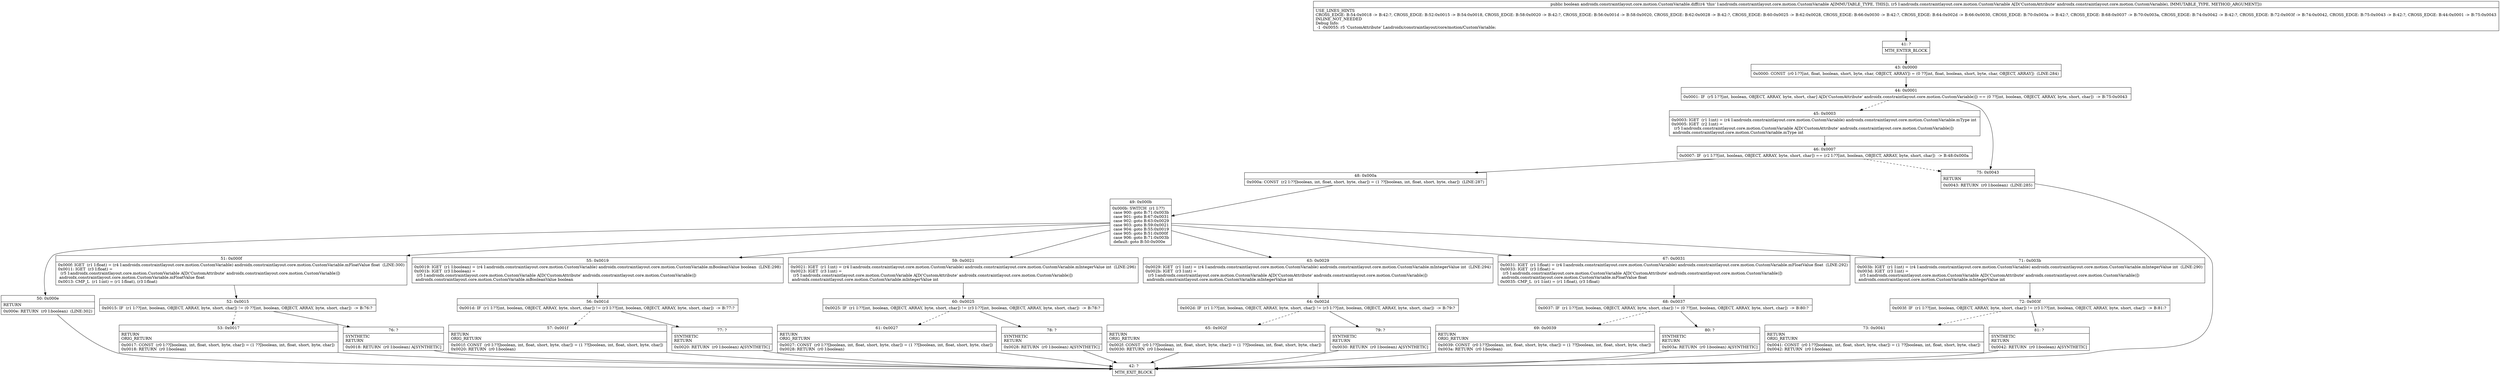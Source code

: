 digraph "CFG forandroidx.constraintlayout.core.motion.CustomVariable.diff(Landroidx\/constraintlayout\/core\/motion\/CustomVariable;)Z" {
Node_41 [shape=record,label="{41\:\ ?|MTH_ENTER_BLOCK\l}"];
Node_43 [shape=record,label="{43\:\ 0x0000|0x0000: CONST  (r0 I:??[int, float, boolean, short, byte, char, OBJECT, ARRAY]) = (0 ??[int, float, boolean, short, byte, char, OBJECT, ARRAY])  (LINE:284)\l}"];
Node_44 [shape=record,label="{44\:\ 0x0001|0x0001: IF  (r5 I:??[int, boolean, OBJECT, ARRAY, byte, short, char] A[D('CustomAttribute' androidx.constraintlayout.core.motion.CustomVariable)]) == (0 ??[int, boolean, OBJECT, ARRAY, byte, short, char])  \-\> B:75:0x0043 \l}"];
Node_45 [shape=record,label="{45\:\ 0x0003|0x0003: IGET  (r1 I:int) = (r4 I:androidx.constraintlayout.core.motion.CustomVariable) androidx.constraintlayout.core.motion.CustomVariable.mType int \l0x0005: IGET  (r2 I:int) = \l  (r5 I:androidx.constraintlayout.core.motion.CustomVariable A[D('CustomAttribute' androidx.constraintlayout.core.motion.CustomVariable)])\l androidx.constraintlayout.core.motion.CustomVariable.mType int \l}"];
Node_46 [shape=record,label="{46\:\ 0x0007|0x0007: IF  (r1 I:??[int, boolean, OBJECT, ARRAY, byte, short, char]) == (r2 I:??[int, boolean, OBJECT, ARRAY, byte, short, char])  \-\> B:48:0x000a \l}"];
Node_48 [shape=record,label="{48\:\ 0x000a|0x000a: CONST  (r2 I:??[boolean, int, float, short, byte, char]) = (1 ??[boolean, int, float, short, byte, char])  (LINE:287)\l}"];
Node_49 [shape=record,label="{49\:\ 0x000b|0x000b: SWITCH  (r1 I:??)\l case 900: goto B:71:0x003b\l case 901: goto B:67:0x0031\l case 902: goto B:63:0x0029\l case 903: goto B:59:0x0021\l case 904: goto B:55:0x0019\l case 905: goto B:51:0x000f\l case 906: goto B:71:0x003b\l default: goto B:50:0x000e \l}"];
Node_50 [shape=record,label="{50\:\ 0x000e|RETURN\l|0x000e: RETURN  (r0 I:boolean)  (LINE:302)\l}"];
Node_42 [shape=record,label="{42\:\ ?|MTH_EXIT_BLOCK\l}"];
Node_51 [shape=record,label="{51\:\ 0x000f|0x000f: IGET  (r1 I:float) = (r4 I:androidx.constraintlayout.core.motion.CustomVariable) androidx.constraintlayout.core.motion.CustomVariable.mFloatValue float  (LINE:300)\l0x0011: IGET  (r3 I:float) = \l  (r5 I:androidx.constraintlayout.core.motion.CustomVariable A[D('CustomAttribute' androidx.constraintlayout.core.motion.CustomVariable)])\l androidx.constraintlayout.core.motion.CustomVariable.mFloatValue float \l0x0013: CMP_L  (r1 I:int) = (r1 I:float), (r3 I:float) \l}"];
Node_52 [shape=record,label="{52\:\ 0x0015|0x0015: IF  (r1 I:??[int, boolean, OBJECT, ARRAY, byte, short, char]) != (0 ??[int, boolean, OBJECT, ARRAY, byte, short, char])  \-\> B:76:? \l}"];
Node_53 [shape=record,label="{53\:\ 0x0017|RETURN\lORIG_RETURN\l|0x0017: CONST  (r0 I:??[boolean, int, float, short, byte, char]) = (1 ??[boolean, int, float, short, byte, char]) \l0x0018: RETURN  (r0 I:boolean) \l}"];
Node_76 [shape=record,label="{76\:\ ?|SYNTHETIC\lRETURN\l|0x0018: RETURN  (r0 I:boolean) A[SYNTHETIC]\l}"];
Node_55 [shape=record,label="{55\:\ 0x0019|0x0019: IGET  (r1 I:boolean) = (r4 I:androidx.constraintlayout.core.motion.CustomVariable) androidx.constraintlayout.core.motion.CustomVariable.mBooleanValue boolean  (LINE:298)\l0x001b: IGET  (r3 I:boolean) = \l  (r5 I:androidx.constraintlayout.core.motion.CustomVariable A[D('CustomAttribute' androidx.constraintlayout.core.motion.CustomVariable)])\l androidx.constraintlayout.core.motion.CustomVariable.mBooleanValue boolean \l}"];
Node_56 [shape=record,label="{56\:\ 0x001d|0x001d: IF  (r1 I:??[int, boolean, OBJECT, ARRAY, byte, short, char]) != (r3 I:??[int, boolean, OBJECT, ARRAY, byte, short, char])  \-\> B:77:? \l}"];
Node_57 [shape=record,label="{57\:\ 0x001f|RETURN\lORIG_RETURN\l|0x001f: CONST  (r0 I:??[boolean, int, float, short, byte, char]) = (1 ??[boolean, int, float, short, byte, char]) \l0x0020: RETURN  (r0 I:boolean) \l}"];
Node_77 [shape=record,label="{77\:\ ?|SYNTHETIC\lRETURN\l|0x0020: RETURN  (r0 I:boolean) A[SYNTHETIC]\l}"];
Node_59 [shape=record,label="{59\:\ 0x0021|0x0021: IGET  (r1 I:int) = (r4 I:androidx.constraintlayout.core.motion.CustomVariable) androidx.constraintlayout.core.motion.CustomVariable.mIntegerValue int  (LINE:296)\l0x0023: IGET  (r3 I:int) = \l  (r5 I:androidx.constraintlayout.core.motion.CustomVariable A[D('CustomAttribute' androidx.constraintlayout.core.motion.CustomVariable)])\l androidx.constraintlayout.core.motion.CustomVariable.mIntegerValue int \l}"];
Node_60 [shape=record,label="{60\:\ 0x0025|0x0025: IF  (r1 I:??[int, boolean, OBJECT, ARRAY, byte, short, char]) != (r3 I:??[int, boolean, OBJECT, ARRAY, byte, short, char])  \-\> B:78:? \l}"];
Node_61 [shape=record,label="{61\:\ 0x0027|RETURN\lORIG_RETURN\l|0x0027: CONST  (r0 I:??[boolean, int, float, short, byte, char]) = (1 ??[boolean, int, float, short, byte, char]) \l0x0028: RETURN  (r0 I:boolean) \l}"];
Node_78 [shape=record,label="{78\:\ ?|SYNTHETIC\lRETURN\l|0x0028: RETURN  (r0 I:boolean) A[SYNTHETIC]\l}"];
Node_63 [shape=record,label="{63\:\ 0x0029|0x0029: IGET  (r1 I:int) = (r4 I:androidx.constraintlayout.core.motion.CustomVariable) androidx.constraintlayout.core.motion.CustomVariable.mIntegerValue int  (LINE:294)\l0x002b: IGET  (r3 I:int) = \l  (r5 I:androidx.constraintlayout.core.motion.CustomVariable A[D('CustomAttribute' androidx.constraintlayout.core.motion.CustomVariable)])\l androidx.constraintlayout.core.motion.CustomVariable.mIntegerValue int \l}"];
Node_64 [shape=record,label="{64\:\ 0x002d|0x002d: IF  (r1 I:??[int, boolean, OBJECT, ARRAY, byte, short, char]) != (r3 I:??[int, boolean, OBJECT, ARRAY, byte, short, char])  \-\> B:79:? \l}"];
Node_65 [shape=record,label="{65\:\ 0x002f|RETURN\lORIG_RETURN\l|0x002f: CONST  (r0 I:??[boolean, int, float, short, byte, char]) = (1 ??[boolean, int, float, short, byte, char]) \l0x0030: RETURN  (r0 I:boolean) \l}"];
Node_79 [shape=record,label="{79\:\ ?|SYNTHETIC\lRETURN\l|0x0030: RETURN  (r0 I:boolean) A[SYNTHETIC]\l}"];
Node_67 [shape=record,label="{67\:\ 0x0031|0x0031: IGET  (r1 I:float) = (r4 I:androidx.constraintlayout.core.motion.CustomVariable) androidx.constraintlayout.core.motion.CustomVariable.mFloatValue float  (LINE:292)\l0x0033: IGET  (r3 I:float) = \l  (r5 I:androidx.constraintlayout.core.motion.CustomVariable A[D('CustomAttribute' androidx.constraintlayout.core.motion.CustomVariable)])\l androidx.constraintlayout.core.motion.CustomVariable.mFloatValue float \l0x0035: CMP_L  (r1 I:int) = (r1 I:float), (r3 I:float) \l}"];
Node_68 [shape=record,label="{68\:\ 0x0037|0x0037: IF  (r1 I:??[int, boolean, OBJECT, ARRAY, byte, short, char]) != (0 ??[int, boolean, OBJECT, ARRAY, byte, short, char])  \-\> B:80:? \l}"];
Node_69 [shape=record,label="{69\:\ 0x0039|RETURN\lORIG_RETURN\l|0x0039: CONST  (r0 I:??[boolean, int, float, short, byte, char]) = (1 ??[boolean, int, float, short, byte, char]) \l0x003a: RETURN  (r0 I:boolean) \l}"];
Node_80 [shape=record,label="{80\:\ ?|SYNTHETIC\lRETURN\l|0x003a: RETURN  (r0 I:boolean) A[SYNTHETIC]\l}"];
Node_71 [shape=record,label="{71\:\ 0x003b|0x003b: IGET  (r1 I:int) = (r4 I:androidx.constraintlayout.core.motion.CustomVariable) androidx.constraintlayout.core.motion.CustomVariable.mIntegerValue int  (LINE:290)\l0x003d: IGET  (r3 I:int) = \l  (r5 I:androidx.constraintlayout.core.motion.CustomVariable A[D('CustomAttribute' androidx.constraintlayout.core.motion.CustomVariable)])\l androidx.constraintlayout.core.motion.CustomVariable.mIntegerValue int \l}"];
Node_72 [shape=record,label="{72\:\ 0x003f|0x003f: IF  (r1 I:??[int, boolean, OBJECT, ARRAY, byte, short, char]) != (r3 I:??[int, boolean, OBJECT, ARRAY, byte, short, char])  \-\> B:81:? \l}"];
Node_73 [shape=record,label="{73\:\ 0x0041|RETURN\lORIG_RETURN\l|0x0041: CONST  (r0 I:??[boolean, int, float, short, byte, char]) = (1 ??[boolean, int, float, short, byte, char]) \l0x0042: RETURN  (r0 I:boolean) \l}"];
Node_81 [shape=record,label="{81\:\ ?|SYNTHETIC\lRETURN\l|0x0042: RETURN  (r0 I:boolean) A[SYNTHETIC]\l}"];
Node_75 [shape=record,label="{75\:\ 0x0043|RETURN\l|0x0043: RETURN  (r0 I:boolean)  (LINE:285)\l}"];
MethodNode[shape=record,label="{public boolean androidx.constraintlayout.core.motion.CustomVariable.diff((r4 'this' I:androidx.constraintlayout.core.motion.CustomVariable A[IMMUTABLE_TYPE, THIS]), (r5 I:androidx.constraintlayout.core.motion.CustomVariable A[D('CustomAttribute' androidx.constraintlayout.core.motion.CustomVariable), IMMUTABLE_TYPE, METHOD_ARGUMENT]))  | USE_LINES_HINTS\lCROSS_EDGE: B:54:0x0018 \-\> B:42:?, CROSS_EDGE: B:52:0x0015 \-\> B:54:0x0018, CROSS_EDGE: B:58:0x0020 \-\> B:42:?, CROSS_EDGE: B:56:0x001d \-\> B:58:0x0020, CROSS_EDGE: B:62:0x0028 \-\> B:42:?, CROSS_EDGE: B:60:0x0025 \-\> B:62:0x0028, CROSS_EDGE: B:66:0x0030 \-\> B:42:?, CROSS_EDGE: B:64:0x002d \-\> B:66:0x0030, CROSS_EDGE: B:70:0x003a \-\> B:42:?, CROSS_EDGE: B:68:0x0037 \-\> B:70:0x003a, CROSS_EDGE: B:74:0x0042 \-\> B:42:?, CROSS_EDGE: B:72:0x003f \-\> B:74:0x0042, CROSS_EDGE: B:75:0x0043 \-\> B:42:?, CROSS_EDGE: B:44:0x0001 \-\> B:75:0x0043\lINLINE_NOT_NEEDED\lDebug Info:\l  \-1 \-0x0055: r5 'CustomAttribute' Landroidx\/constraintlayout\/core\/motion\/CustomVariable;\l}"];
MethodNode -> Node_41;Node_41 -> Node_43;
Node_43 -> Node_44;
Node_44 -> Node_45[style=dashed];
Node_44 -> Node_75;
Node_45 -> Node_46;
Node_46 -> Node_48;
Node_46 -> Node_75[style=dashed];
Node_48 -> Node_49;
Node_49 -> Node_50;
Node_49 -> Node_51;
Node_49 -> Node_55;
Node_49 -> Node_59;
Node_49 -> Node_63;
Node_49 -> Node_67;
Node_49 -> Node_71;
Node_50 -> Node_42;
Node_51 -> Node_52;
Node_52 -> Node_53[style=dashed];
Node_52 -> Node_76;
Node_53 -> Node_42;
Node_76 -> Node_42;
Node_55 -> Node_56;
Node_56 -> Node_57[style=dashed];
Node_56 -> Node_77;
Node_57 -> Node_42;
Node_77 -> Node_42;
Node_59 -> Node_60;
Node_60 -> Node_61[style=dashed];
Node_60 -> Node_78;
Node_61 -> Node_42;
Node_78 -> Node_42;
Node_63 -> Node_64;
Node_64 -> Node_65[style=dashed];
Node_64 -> Node_79;
Node_65 -> Node_42;
Node_79 -> Node_42;
Node_67 -> Node_68;
Node_68 -> Node_69[style=dashed];
Node_68 -> Node_80;
Node_69 -> Node_42;
Node_80 -> Node_42;
Node_71 -> Node_72;
Node_72 -> Node_73[style=dashed];
Node_72 -> Node_81;
Node_73 -> Node_42;
Node_81 -> Node_42;
Node_75 -> Node_42;
}

